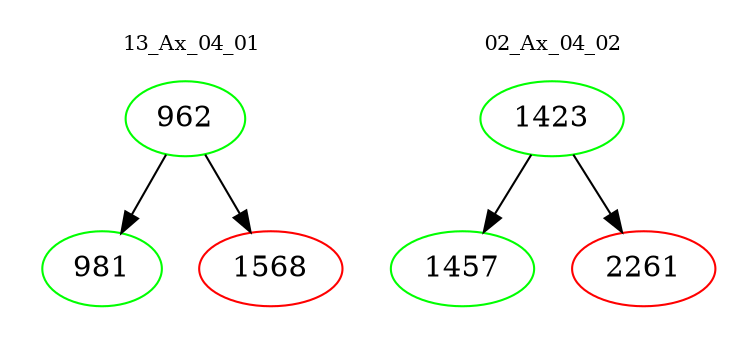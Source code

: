 digraph{
subgraph cluster_0 {
color = white
label = "13_Ax_04_01";
fontsize=10;
T0_962 [label="962", color="green"]
T0_962 -> T0_981 [color="black"]
T0_981 [label="981", color="green"]
T0_962 -> T0_1568 [color="black"]
T0_1568 [label="1568", color="red"]
}
subgraph cluster_1 {
color = white
label = "02_Ax_04_02";
fontsize=10;
T1_1423 [label="1423", color="green"]
T1_1423 -> T1_1457 [color="black"]
T1_1457 [label="1457", color="green"]
T1_1423 -> T1_2261 [color="black"]
T1_2261 [label="2261", color="red"]
}
}
